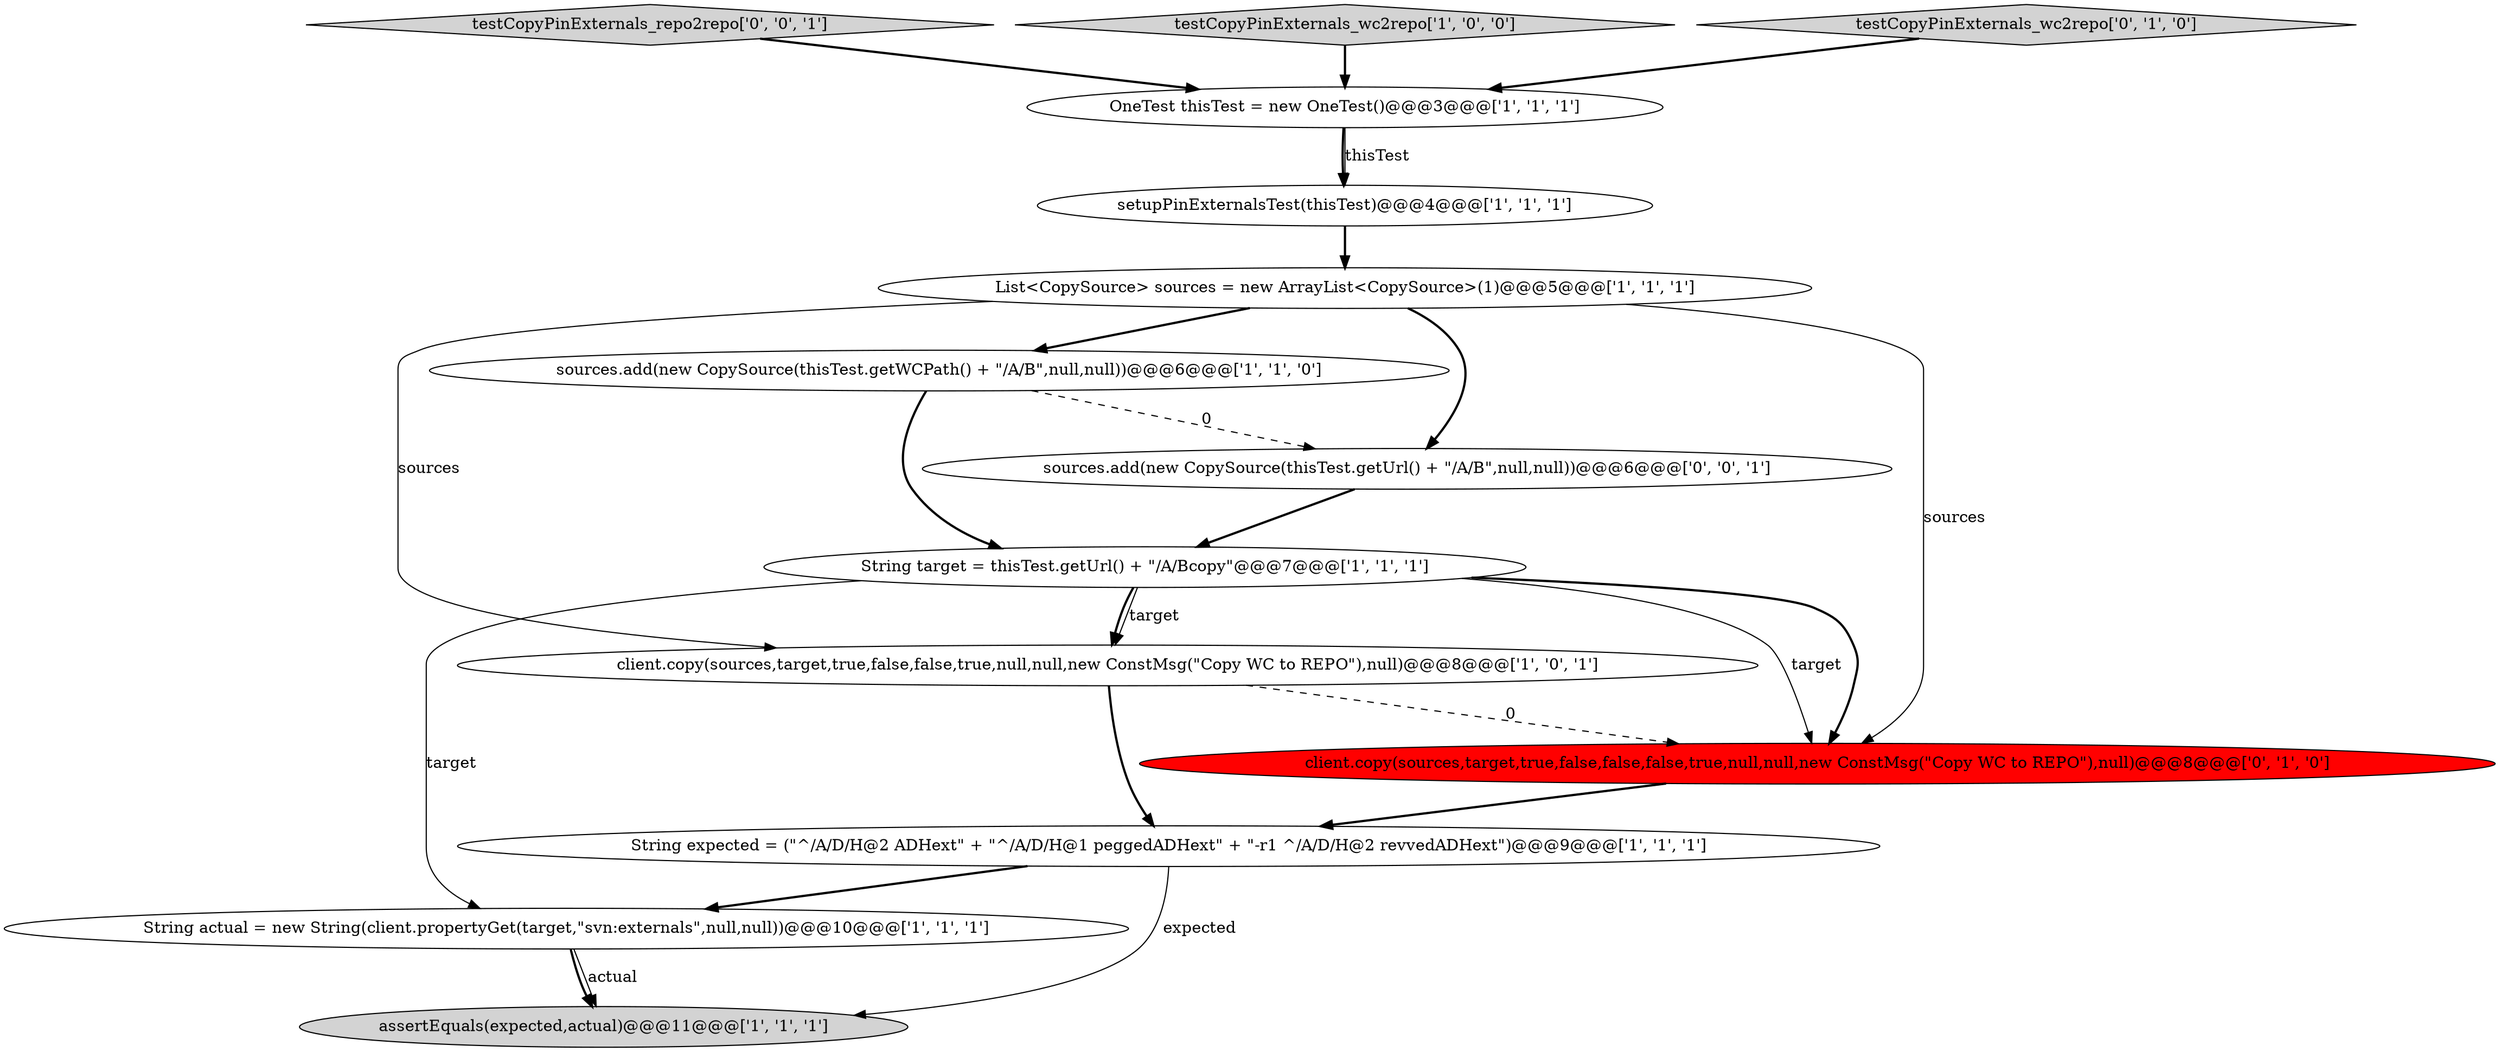 digraph {
13 [style = filled, label = "testCopyPinExternals_repo2repo['0', '0', '1']", fillcolor = lightgray, shape = diamond image = "AAA0AAABBB3BBB"];
4 [style = filled, label = "OneTest thisTest = new OneTest()@@@3@@@['1', '1', '1']", fillcolor = white, shape = ellipse image = "AAA0AAABBB1BBB"];
3 [style = filled, label = "setupPinExternalsTest(thisTest)@@@4@@@['1', '1', '1']", fillcolor = white, shape = ellipse image = "AAA0AAABBB1BBB"];
0 [style = filled, label = "testCopyPinExternals_wc2repo['1', '0', '0']", fillcolor = lightgray, shape = diamond image = "AAA0AAABBB1BBB"];
2 [style = filled, label = "sources.add(new CopySource(thisTest.getWCPath() + \"/A/B\",null,null))@@@6@@@['1', '1', '0']", fillcolor = white, shape = ellipse image = "AAA0AAABBB1BBB"];
5 [style = filled, label = "String target = thisTest.getUrl() + \"/A/Bcopy\"@@@7@@@['1', '1', '1']", fillcolor = white, shape = ellipse image = "AAA0AAABBB1BBB"];
7 [style = filled, label = "assertEquals(expected,actual)@@@11@@@['1', '1', '1']", fillcolor = lightgray, shape = ellipse image = "AAA0AAABBB1BBB"];
10 [style = filled, label = "client.copy(sources,target,true,false,false,false,true,null,null,new ConstMsg(\"Copy WC to REPO\"),null)@@@8@@@['0', '1', '0']", fillcolor = red, shape = ellipse image = "AAA1AAABBB2BBB"];
11 [style = filled, label = "testCopyPinExternals_wc2repo['0', '1', '0']", fillcolor = lightgray, shape = diamond image = "AAA0AAABBB2BBB"];
12 [style = filled, label = "sources.add(new CopySource(thisTest.getUrl() + \"/A/B\",null,null))@@@6@@@['0', '0', '1']", fillcolor = white, shape = ellipse image = "AAA0AAABBB3BBB"];
8 [style = filled, label = "client.copy(sources,target,true,false,false,true,null,null,new ConstMsg(\"Copy WC to REPO\"),null)@@@8@@@['1', '0', '1']", fillcolor = white, shape = ellipse image = "AAA0AAABBB1BBB"];
6 [style = filled, label = "List<CopySource> sources = new ArrayList<CopySource>(1)@@@5@@@['1', '1', '1']", fillcolor = white, shape = ellipse image = "AAA0AAABBB1BBB"];
1 [style = filled, label = "String expected = (\"^/A/D/H@2 ADHext\" + \"^/A/D/H@1 peggedADHext\" + \"-r1 ^/A/D/H@2 revvedADHext\")@@@9@@@['1', '1', '1']", fillcolor = white, shape = ellipse image = "AAA0AAABBB1BBB"];
9 [style = filled, label = "String actual = new String(client.propertyGet(target,\"svn:externals\",null,null))@@@10@@@['1', '1', '1']", fillcolor = white, shape = ellipse image = "AAA0AAABBB1BBB"];
5->10 [style = bold, label=""];
4->3 [style = bold, label=""];
5->8 [style = bold, label=""];
8->10 [style = dashed, label="0"];
12->5 [style = bold, label=""];
11->4 [style = bold, label=""];
1->7 [style = solid, label="expected"];
4->3 [style = solid, label="thisTest"];
3->6 [style = bold, label=""];
9->7 [style = bold, label=""];
6->8 [style = solid, label="sources"];
1->9 [style = bold, label=""];
6->2 [style = bold, label=""];
9->7 [style = solid, label="actual"];
8->1 [style = bold, label=""];
2->12 [style = dashed, label="0"];
5->10 [style = solid, label="target"];
0->4 [style = bold, label=""];
5->9 [style = solid, label="target"];
6->10 [style = solid, label="sources"];
10->1 [style = bold, label=""];
13->4 [style = bold, label=""];
2->5 [style = bold, label=""];
5->8 [style = solid, label="target"];
6->12 [style = bold, label=""];
}
